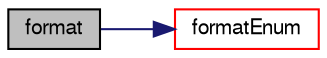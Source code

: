 digraph "format"
{
  bgcolor="transparent";
  edge [fontname="FreeSans",fontsize="10",labelfontname="FreeSans",labelfontsize="10"];
  node [fontname="FreeSans",fontsize="10",shape=record];
  rankdir="LR";
  Node33184 [label="format",height=0.2,width=0.4,color="black", fillcolor="grey75", style="filled", fontcolor="black"];
  Node33184 -> Node33185 [color="midnightblue",fontsize="10",style="solid",fontname="FreeSans"];
  Node33185 [label="formatEnum",height=0.2,width=0.4,color="red",URL="$a26226.html#a985ea14965e6cded001a3324f78be783",tooltip="Return stream format of given format name. "];
}
